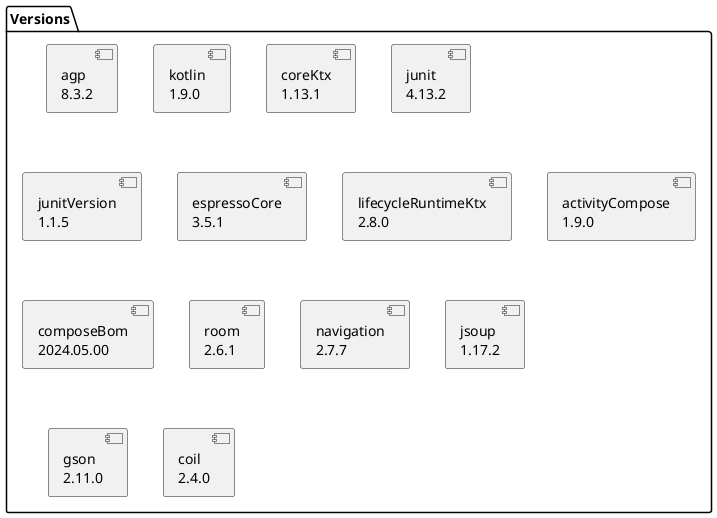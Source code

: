 @startuml TOML_Version_Diagram

!define Version_Color #0066cc

package "Versions" {
    [agp\n8.3.2] as agp
    [kotlin\n1.9.0] as kotlin
    [coreKtx\n1.13.1] as coreKtx
    [junit\n4.13.2] as junit
    [junitVersion\n1.1.5] as junitVersion
    [espressoCore\n3.5.1] as espressoCore
    [lifecycleRuntimeKtx\n2.8.0] as lifecycleRuntimeKtx
    [activityCompose\n1.9.0] as activityCompose
    [composeBom\n2024.05.00] as composeBom
    [room\n2.6.1] as room
    [navigation\n2.7.7] as navigation
    [jsoup\n1.17.2] as jsoup
    [gson\n2.11.0] as gson
    [coil\n2.4.0] as coil
}

@enduml

